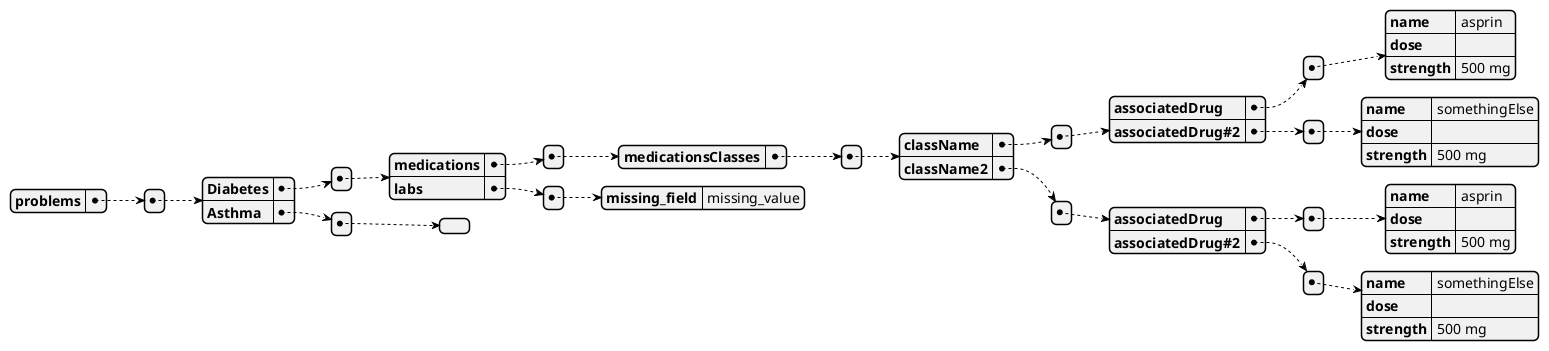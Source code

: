 {
  "sha1": "9qi5qhzqpdhem6v5okfatwzso8xw2rd",
  "insertion": {
    "when": "2024-05-30T20:48:21.750Z",
    "url": "https://support.oneskyapp.com/hc/en-us/articles/208047697-JSON-sample-files",
    "user": "plantuml@gmail.com"
  }
}
@startjson
{
"problems": [{
    "Diabetes":[{
        "medications":[{
            "medicationsClasses":[{
                "className":[{
                    "associatedDrug":[{
                        "name":"asprin",
                        "dose":"",
                        "strength":"500 mg"
                    }],
                    "associatedDrug#2":[{
                        "name":"somethingElse",
                        "dose":"",
                        "strength":"500 mg"
                    }]
                }],
                "className2":[{
                    "associatedDrug":[{
                        "name":"asprin",
                        "dose":"",
                        "strength":"500 mg"
                    }],
                    "associatedDrug#2":[{
                        "name":"somethingElse",
                        "dose":"",
                        "strength":"500 mg"
                    }]
                }]
            }]
        }],
        "labs":[{
            "missing_field": "missing_value"
        }]
    }],
    "Asthma":[{}]
}]}
@endjson
